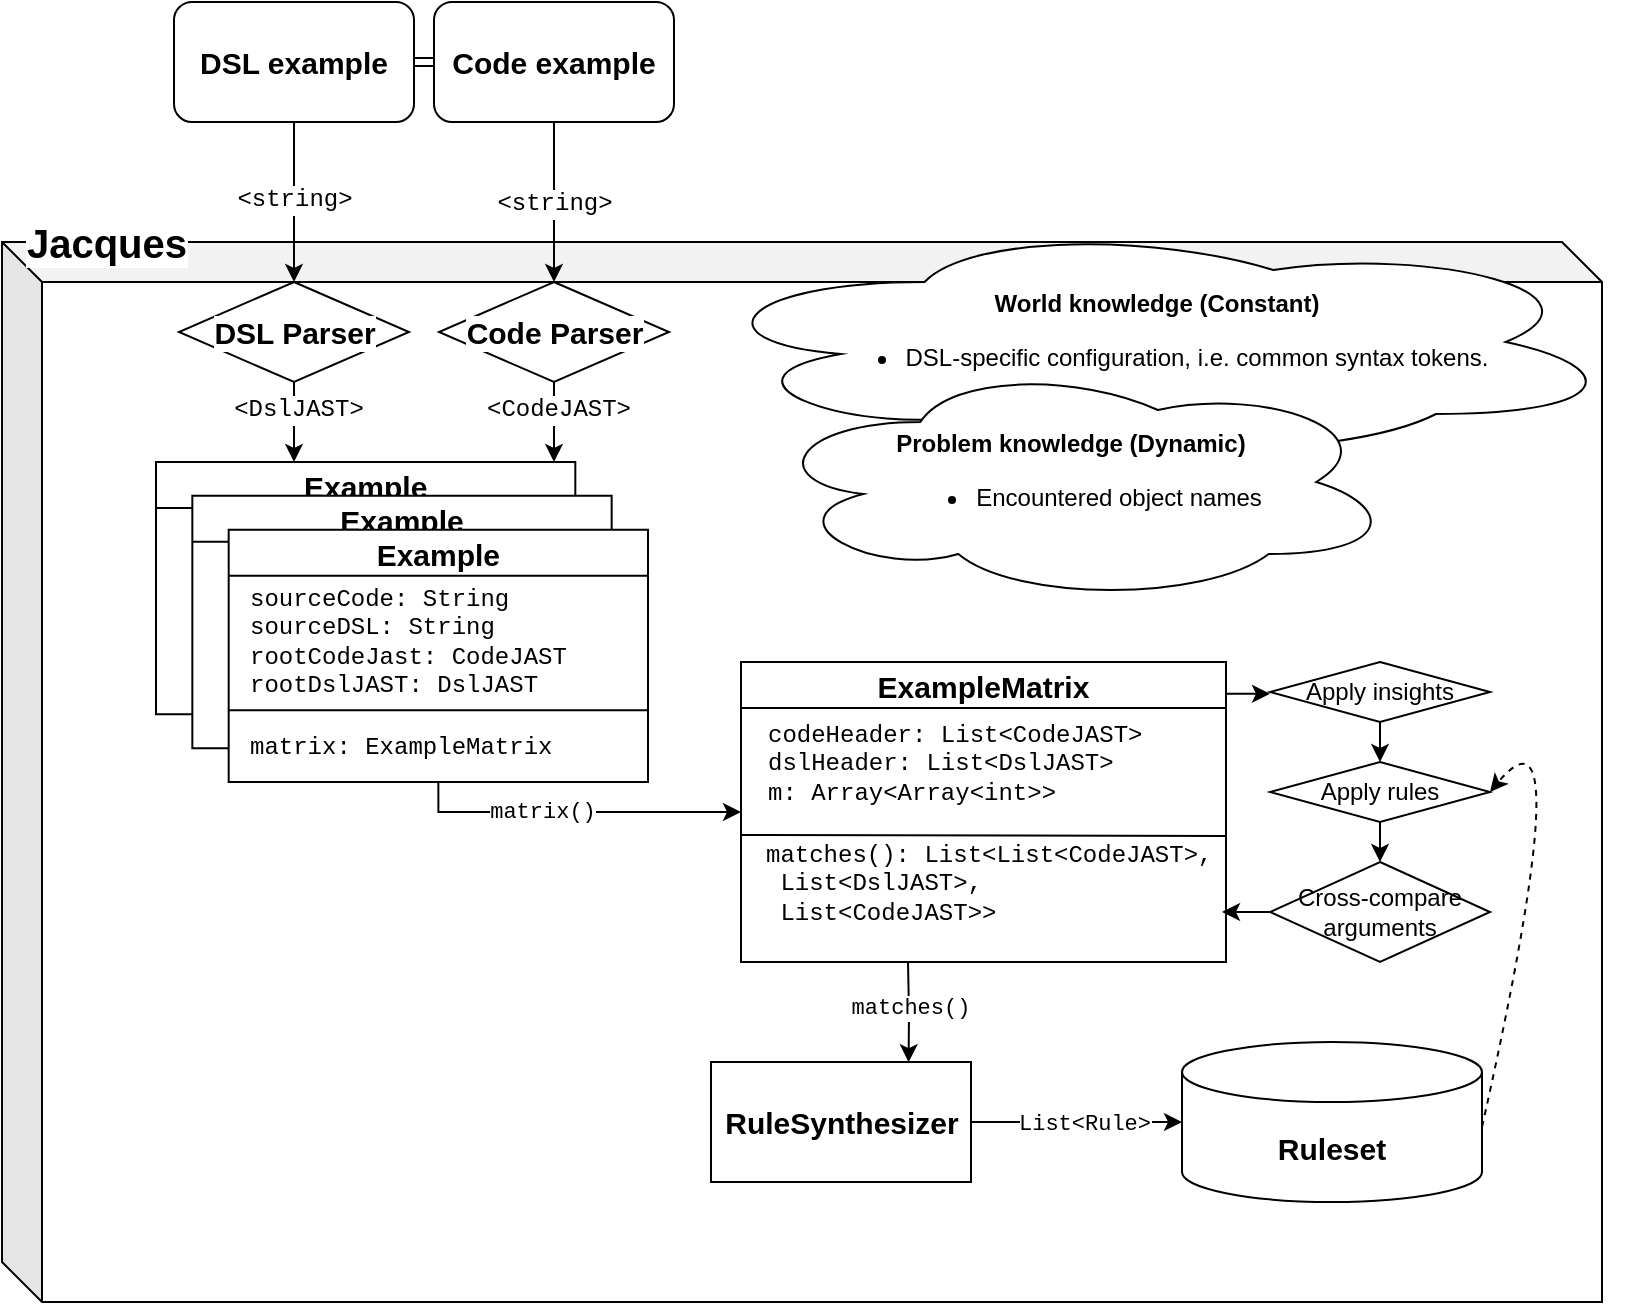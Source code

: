 <mxfile version="20.5.3" type="github">
  <diagram id="MzWI8Xbqk4ogClHRenAQ" name="Page-1">
    <mxGraphModel dx="946" dy="615" grid="1" gridSize="10" guides="1" tooltips="1" connect="1" arrows="1" fold="1" page="1" pageScale="1" pageWidth="850" pageHeight="1100" math="0" shadow="0">
      <root>
        <mxCell id="0" />
        <mxCell id="1" parent="0" />
        <mxCell id="j6rCjOf4KR4LdH4R0Cua-5" value="" style="shape=cube;whiteSpace=wrap;html=1;boundedLbl=1;backgroundOutline=0;darkOpacity=0.05;darkOpacity2=0.1;rotatable=0;cloneable=0;deletable=1;resizable=0;movable=0;recursiveResize=0;allowArrows=0;connectable=0;" parent="1" vertex="1">
          <mxGeometry x="40" y="160" width="800" height="530" as="geometry" />
        </mxCell>
        <mxCell id="j6rCjOf4KR4LdH4R0Cua-7" value="Jacques" style="text;html=1;align=center;verticalAlign=middle;resizable=0;points=[];autosize=1;strokeColor=none;fillColor=none;fontStyle=1;horizontal=1;fontSize=20;labelBackgroundColor=default;shadow=0;rounded=0;fontFamily=Helvetica;" parent="1" vertex="1">
          <mxGeometry x="42" y="140" width="100" height="40" as="geometry" />
        </mxCell>
        <mxCell id="j6rCjOf4KR4LdH4R0Cua-9" value="&lt;div style=&quot;font-size: 15px;&quot;&gt;Ruleset&lt;br style=&quot;font-size: 15px;&quot;&gt;&lt;/div&gt;" style="shape=cylinder3;whiteSpace=wrap;html=1;boundedLbl=1;backgroundOutline=1;size=15;rounded=0;shadow=0;labelBackgroundColor=default;fontSize=15;fontFamily=Helvetica;fontStyle=1" parent="1" vertex="1">
          <mxGeometry x="630" y="560" width="150" height="80" as="geometry" />
        </mxCell>
        <mxCell id="j6rCjOf4KR4LdH4R0Cua-10" value="DSL example" style="rounded=1;whiteSpace=wrap;html=1;shadow=0;labelBackgroundColor=default;fontSize=15;fontFamily=Helvetica;fontStyle=1" parent="1" vertex="1">
          <mxGeometry x="126" y="40" width="120" height="60" as="geometry" />
        </mxCell>
        <mxCell id="j6rCjOf4KR4LdH4R0Cua-17" style="edgeStyle=orthogonalEdgeStyle;shape=link;rounded=0;orthogonalLoop=1;jettySize=auto;html=1;entryX=1;entryY=0.5;entryDx=0;entryDy=0;fontSize=20;strokeWidth=1;" parent="1" source="j6rCjOf4KR4LdH4R0Cua-11" target="j6rCjOf4KR4LdH4R0Cua-10" edge="1">
          <mxGeometry relative="1" as="geometry" />
        </mxCell>
        <mxCell id="j6rCjOf4KR4LdH4R0Cua-11" value="Code example" style="rounded=1;whiteSpace=wrap;html=1;shadow=0;labelBackgroundColor=default;fontSize=15;fontFamily=Helvetica;fontStyle=1" parent="1" vertex="1">
          <mxGeometry x="256" y="40" width="120" height="60" as="geometry" />
        </mxCell>
        <mxCell id="j6rCjOf4KR4LdH4R0Cua-12" value="&amp;lt;&lt;font style=&quot;font-size: 12px;&quot;&gt;string&amp;gt;&lt;/font&gt;" style="endArrow=classic;html=1;rounded=0;fontSize=12;exitX=0.5;exitY=1;exitDx=0;exitDy=0;entryX=0.5;entryY=0;entryDx=0;entryDy=0;verticalAlign=middle;fontFamily=Courier New;fontStyle=0" parent="1" source="j6rCjOf4KR4LdH4R0Cua-10" target="j6rCjOf4KR4LdH4R0Cua-19" edge="1">
          <mxGeometry x="-0.025" width="50" height="50" relative="1" as="geometry">
            <mxPoint x="206" y="320" as="sourcePoint" />
            <mxPoint x="162.3" y="240.16" as="targetPoint" />
            <mxPoint as="offset" />
          </mxGeometry>
        </mxCell>
        <mxCell id="j6rCjOf4KR4LdH4R0Cua-13" value="" style="endArrow=classic;html=1;rounded=0;fontSize=20;exitX=0.5;exitY=1;exitDx=0;exitDy=0;entryX=0.5;entryY=0;entryDx=0;entryDy=0;" parent="1" source="j6rCjOf4KR4LdH4R0Cua-11" target="j6rCjOf4KR4LdH4R0Cua-20" edge="1">
          <mxGeometry width="50" height="50" relative="1" as="geometry">
            <mxPoint x="330.5" y="100.0" as="sourcePoint" />
            <mxPoint x="330.8" y="238.18" as="targetPoint" />
          </mxGeometry>
        </mxCell>
        <mxCell id="j6rCjOf4KR4LdH4R0Cua-23" value="&amp;lt;string&amp;gt;" style="edgeLabel;html=1;align=center;verticalAlign=middle;resizable=0;points=[];fontSize=12;fontFamily=Courier New;fontStyle=0" parent="j6rCjOf4KR4LdH4R0Cua-13" vertex="1" connectable="0">
          <mxGeometry x="-0.241" y="1" relative="1" as="geometry">
            <mxPoint x="-1" y="10" as="offset" />
          </mxGeometry>
        </mxCell>
        <mxCell id="j6rCjOf4KR4LdH4R0Cua-28" value="" style="edgeStyle=orthogonalEdgeStyle;rounded=0;orthogonalLoop=1;jettySize=auto;html=1;fontFamily=Courier New;fontSize=12;strokeWidth=1;" parent="1" source="j6rCjOf4KR4LdH4R0Cua-19" edge="1">
          <mxGeometry relative="1" as="geometry">
            <mxPoint x="186" y="270" as="targetPoint" />
          </mxGeometry>
        </mxCell>
        <mxCell id="j6rCjOf4KR4LdH4R0Cua-33" value="&amp;lt;DslJAST&amp;gt;" style="edgeLabel;html=1;align=center;verticalAlign=middle;resizable=0;points=[];fontSize=12;fontFamily=Courier New;fontStyle=0" parent="j6rCjOf4KR4LdH4R0Cua-28" vertex="1" connectable="0">
          <mxGeometry x="-0.327" y="2" relative="1" as="geometry">
            <mxPoint as="offset" />
          </mxGeometry>
        </mxCell>
        <mxCell id="j6rCjOf4KR4LdH4R0Cua-19" value="DSL Parser" style="rhombus;whiteSpace=wrap;html=1;rounded=0;shadow=0;labelBackgroundColor=default;fontSize=15;fontFamily=Helvetica;fontStyle=1;fillColor=none;" parent="1" vertex="1">
          <mxGeometry x="128.5" y="180" width="115" height="50" as="geometry" />
        </mxCell>
        <mxCell id="j6rCjOf4KR4LdH4R0Cua-27" value="" style="edgeStyle=orthogonalEdgeStyle;rounded=0;orthogonalLoop=1;jettySize=auto;html=1;fontFamily=Courier New;fontSize=12;strokeWidth=1;" parent="1" source="j6rCjOf4KR4LdH4R0Cua-20" edge="1">
          <mxGeometry relative="1" as="geometry">
            <mxPoint x="316" y="270" as="targetPoint" />
          </mxGeometry>
        </mxCell>
        <mxCell id="j6rCjOf4KR4LdH4R0Cua-34" value="&amp;lt;CodeJAST&amp;gt;" style="edgeLabel;html=1;align=center;verticalAlign=middle;resizable=0;points=[];fontSize=12;fontFamily=Courier New;fontStyle=0" parent="j6rCjOf4KR4LdH4R0Cua-27" vertex="1" connectable="0">
          <mxGeometry x="-0.343" y="2" relative="1" as="geometry">
            <mxPoint as="offset" />
          </mxGeometry>
        </mxCell>
        <mxCell id="j6rCjOf4KR4LdH4R0Cua-20" value="&lt;span style=&quot;background-color: transparent;&quot;&gt;Code Parser&lt;/span&gt;" style="rhombus;whiteSpace=wrap;html=1;rounded=0;shadow=0;labelBackgroundColor=default;fontSize=15;fontFamily=Helvetica;fontStyle=1;fillColor=none;" parent="1" vertex="1">
          <mxGeometry x="258.5" y="180" width="115" height="50" as="geometry" />
        </mxCell>
        <mxCell id="rY513LM-Vtfgfo_wqPMt-31" style="edgeStyle=orthogonalEdgeStyle;rounded=0;orthogonalLoop=1;jettySize=auto;html=1;fontFamily=Courier New;" parent="1" source="HDfJS3hetedEApgrcwt5-2" edge="1">
          <mxGeometry relative="1" as="geometry">
            <mxPoint x="630" y="600" as="targetPoint" />
          </mxGeometry>
        </mxCell>
        <mxCell id="rY513LM-Vtfgfo_wqPMt-32" value="List&amp;lt;Rule&amp;gt;" style="edgeLabel;html=1;align=center;verticalAlign=middle;resizable=0;points=[];fontFamily=Courier New;" parent="rY513LM-Vtfgfo_wqPMt-31" vertex="1" connectable="0">
          <mxGeometry x="-0.004" y="3" relative="1" as="geometry">
            <mxPoint as="offset" />
          </mxGeometry>
        </mxCell>
        <mxCell id="HDfJS3hetedEApgrcwt5-2" value="&lt;font style=&quot;font-size: 15px;&quot;&gt;&lt;b&gt;RuleSynthesizer&lt;br&gt;&lt;/b&gt;&lt;/font&gt;" style="rounded=0;whiteSpace=wrap;html=1;" parent="1" vertex="1">
          <mxGeometry x="394.5" y="570" width="130" height="60" as="geometry" />
        </mxCell>
        <mxCell id="rY513LM-Vtfgfo_wqPMt-4" value="" style="group" parent="1" vertex="1" connectable="0">
          <mxGeometry x="409.5" y="370" width="242.5" height="150" as="geometry" />
        </mxCell>
        <mxCell id="j6rCjOf4KR4LdH4R0Cua-35" value="ExampleMatrix" style="swimlane;rounded=0;shadow=0;labelBackgroundColor=default;fontFamily=Helvetica;fontSize=15;fontStyle=1" parent="rY513LM-Vtfgfo_wqPMt-4" vertex="1">
          <mxGeometry width="242.5" height="150" as="geometry">
            <mxRectangle x="397.5" y="270" width="120" height="30" as="alternateBounds" />
          </mxGeometry>
        </mxCell>
        <mxCell id="rY513LM-Vtfgfo_wqPMt-1" value="&lt;div&gt;codeHeader: List&amp;lt;CodeJAST&amp;gt;&lt;/div&gt;&lt;div&gt;dslHeader: List&amp;lt;DslJAST&amp;gt;&lt;/div&gt;&lt;div&gt;m: Array&amp;lt;Array&amp;lt;int&amp;gt;&amp;gt;&lt;br&gt;&lt;/div&gt;" style="text;html=1;strokeColor=none;fillColor=none;align=left;verticalAlign=top;whiteSpace=wrap;rounded=0;labelBackgroundColor=none;fontFamily=Courier New;" parent="j6rCjOf4KR4LdH4R0Cua-35" vertex="1">
          <mxGeometry x="11.124" y="23" width="193.555" height="60" as="geometry" />
        </mxCell>
        <mxCell id="rY513LM-Vtfgfo_wqPMt-2" value="" style="endArrow=none;html=1;rounded=0;fontFamily=Courier New;exitX=0;exitY=0.75;exitDx=0;exitDy=0;" parent="rY513LM-Vtfgfo_wqPMt-4" edge="1">
          <mxGeometry width="50" height="50" relative="1" as="geometry">
            <mxPoint y="86.5" as="sourcePoint" />
            <mxPoint x="242.5" y="87" as="targetPoint" />
          </mxGeometry>
        </mxCell>
        <mxCell id="rY513LM-Vtfgfo_wqPMt-3" value="&lt;div&gt;matches(): List&amp;lt;List&amp;lt;CodeJAST&amp;gt;,&lt;/div&gt;&lt;div&gt;&lt;span style=&quot;white-space: pre;&quot;&gt; &lt;/span&gt;List&amp;lt;DslJAST&amp;gt;,&lt;/div&gt;&lt;div&gt;&lt;span style=&quot;white-space: pre;&quot;&gt; &lt;/span&gt;List&amp;lt;CodeJAST&amp;gt;&amp;gt;&lt;br&gt;&lt;/div&gt;" style="text;html=1;strokeColor=none;fillColor=none;align=left;verticalAlign=top;whiteSpace=wrap;rounded=0;labelBackgroundColor=none;fontFamily=Courier New;" parent="rY513LM-Vtfgfo_wqPMt-4" vertex="1">
          <mxGeometry x="10.01" y="83" width="229.99" height="60" as="geometry" />
        </mxCell>
        <mxCell id="rY513LM-Vtfgfo_wqPMt-16" style="edgeStyle=orthogonalEdgeStyle;rounded=0;orthogonalLoop=1;jettySize=auto;html=1;exitX=0.5;exitY=1;exitDx=0;exitDy=0;entryX=0.5;entryY=0;entryDx=0;entryDy=0;fontFamily=Helvetica;" parent="1" source="rY513LM-Vtfgfo_wqPMt-7" target="rY513LM-Vtfgfo_wqPMt-10" edge="1">
          <mxGeometry relative="1" as="geometry" />
        </mxCell>
        <mxCell id="rY513LM-Vtfgfo_wqPMt-7" value="&lt;font face=&quot;Helvetica&quot;&gt;Apply insights&lt;/font&gt;" style="rhombus;whiteSpace=wrap;html=1;labelBackgroundColor=none;fontFamily=Courier New;fillColor=default;" parent="1" vertex="1">
          <mxGeometry x="674" y="370" width="110" height="30" as="geometry" />
        </mxCell>
        <mxCell id="rY513LM-Vtfgfo_wqPMt-17" style="edgeStyle=orthogonalEdgeStyle;rounded=0;orthogonalLoop=1;jettySize=auto;html=1;exitX=0.5;exitY=1;exitDx=0;exitDy=0;entryX=0.5;entryY=0;entryDx=0;entryDy=0;fontFamily=Helvetica;" parent="1" source="rY513LM-Vtfgfo_wqPMt-10" target="rY513LM-Vtfgfo_wqPMt-11" edge="1">
          <mxGeometry relative="1" as="geometry" />
        </mxCell>
        <mxCell id="rY513LM-Vtfgfo_wqPMt-10" value="&lt;font face=&quot;Helvetica&quot;&gt;Apply rules&lt;/font&gt;" style="rhombus;whiteSpace=wrap;html=1;labelBackgroundColor=none;fontFamily=Courier New;fillColor=default;" parent="1" vertex="1">
          <mxGeometry x="674" y="420" width="110" height="30" as="geometry" />
        </mxCell>
        <mxCell id="rY513LM-Vtfgfo_wqPMt-25" style="edgeStyle=orthogonalEdgeStyle;rounded=0;orthogonalLoop=1;jettySize=auto;html=1;fontFamily=Helvetica;" parent="1" source="rY513LM-Vtfgfo_wqPMt-11" edge="1">
          <mxGeometry relative="1" as="geometry">
            <mxPoint x="650" y="495" as="targetPoint" />
            <Array as="points">
              <mxPoint x="670" y="495" />
              <mxPoint x="670" y="495" />
            </Array>
          </mxGeometry>
        </mxCell>
        <mxCell id="rY513LM-Vtfgfo_wqPMt-11" value="&lt;div&gt;Cross-compare&lt;/div&gt;&lt;div&gt;arguments&lt;br&gt;&lt;/div&gt;" style="rhombus;whiteSpace=wrap;html=1;labelBackgroundColor=none;fontFamily=Helvetica;fillColor=default;verticalAlign=middle;horizontal=1;" parent="1" vertex="1">
          <mxGeometry x="674" y="470" width="110" height="50" as="geometry" />
        </mxCell>
        <mxCell id="rY513LM-Vtfgfo_wqPMt-13" style="edgeStyle=orthogonalEdgeStyle;rounded=0;orthogonalLoop=1;jettySize=auto;html=1;entryX=0;entryY=0.5;entryDx=0;entryDy=0;fontFamily=Helvetica;exitX=0.998;exitY=0.106;exitDx=0;exitDy=0;exitPerimeter=0;" parent="1" source="j6rCjOf4KR4LdH4R0Cua-35" target="rY513LM-Vtfgfo_wqPMt-7" edge="1">
          <mxGeometry relative="1" as="geometry">
            <mxPoint x="640" y="295" as="sourcePoint" />
          </mxGeometry>
        </mxCell>
        <mxCell id="rY513LM-Vtfgfo_wqPMt-27" style="edgeStyle=orthogonalEdgeStyle;rounded=0;orthogonalLoop=1;jettySize=auto;html=1;entryX=0.76;entryY=0.002;entryDx=0;entryDy=0;fontFamily=Helvetica;entryPerimeter=0;" parent="1" target="HDfJS3hetedEApgrcwt5-2" edge="1">
          <mxGeometry relative="1" as="geometry">
            <mxPoint x="493" y="520" as="sourcePoint" />
          </mxGeometry>
        </mxCell>
        <mxCell id="rY513LM-Vtfgfo_wqPMt-28" value="matches()" style="edgeLabel;html=1;align=center;verticalAlign=middle;resizable=0;points=[];fontFamily=Courier New;" parent="rY513LM-Vtfgfo_wqPMt-27" vertex="1" connectable="0">
          <mxGeometry x="-0.081" relative="1" as="geometry">
            <mxPoint as="offset" />
          </mxGeometry>
        </mxCell>
        <mxCell id="rY513LM-Vtfgfo_wqPMt-29" value="" style="curved=1;endArrow=classic;html=1;rounded=0;fontFamily=Courier New;exitX=1;exitY=0;exitDx=0;exitDy=42.5;exitPerimeter=0;entryX=1;entryY=0.5;entryDx=0;entryDy=0;dashed=1;" parent="1" source="j6rCjOf4KR4LdH4R0Cua-9" target="rY513LM-Vtfgfo_wqPMt-10" edge="1">
          <mxGeometry width="50" height="50" relative="1" as="geometry">
            <mxPoint x="460" y="500" as="sourcePoint" />
            <mxPoint x="510" y="450" as="targetPoint" />
            <Array as="points">
              <mxPoint x="830" y="380" />
            </Array>
          </mxGeometry>
        </mxCell>
        <mxCell id="rY513LM-Vtfgfo_wqPMt-42" value="" style="group" parent="1" vertex="1" connectable="0">
          <mxGeometry x="117" y="270" width="246" height="160" as="geometry" />
        </mxCell>
        <mxCell id="rY513LM-Vtfgfo_wqPMt-33" value="" style="group" parent="rY513LM-Vtfgfo_wqPMt-42" vertex="1" connectable="0">
          <mxGeometry width="209.659" height="126.179" as="geometry" />
        </mxCell>
        <mxCell id="rY513LM-Vtfgfo_wqPMt-34" value="Example" style="swimlane;rounded=0;shadow=0;labelBackgroundColor=default;fontFamily=Helvetica;fontSize=15;fontStyle=1" parent="rY513LM-Vtfgfo_wqPMt-33" vertex="1">
          <mxGeometry width="209.659" height="126.179" as="geometry">
            <mxRectangle x="397.5" y="270" width="120" height="30" as="alternateBounds" />
          </mxGeometry>
        </mxCell>
        <mxCell id="rY513LM-Vtfgfo_wqPMt-38" value="" style="group;fillColor=default;" parent="rY513LM-Vtfgfo_wqPMt-42" vertex="1" connectable="0">
          <mxGeometry x="18.17" y="16.911" width="209.659" height="126.179" as="geometry" />
        </mxCell>
        <mxCell id="rY513LM-Vtfgfo_wqPMt-39" value="Example" style="swimlane;rounded=0;shadow=0;labelBackgroundColor=default;fontFamily=Helvetica;fontSize=15;fontStyle=1" parent="rY513LM-Vtfgfo_wqPMt-38" vertex="1">
          <mxGeometry width="209.659" height="126.179" as="geometry">
            <mxRectangle x="397.5" y="270" width="120" height="30" as="alternateBounds" />
          </mxGeometry>
        </mxCell>
        <mxCell id="rY513LM-Vtfgfo_wqPMt-40" value="" style="group;fillColor=default;" parent="rY513LM-Vtfgfo_wqPMt-42" vertex="1" connectable="0">
          <mxGeometry x="36.341" y="33.821" width="209.659" height="126.179" as="geometry" />
        </mxCell>
        <mxCell id="rY513LM-Vtfgfo_wqPMt-41" value="Example" style="swimlane;rounded=0;shadow=0;labelBackgroundColor=default;fontFamily=Helvetica;fontSize=15;fontStyle=1" parent="rY513LM-Vtfgfo_wqPMt-40" vertex="1">
          <mxGeometry width="209.659" height="126.179" as="geometry">
            <mxRectangle x="397.5" y="270" width="120" height="30" as="alternateBounds" />
          </mxGeometry>
        </mxCell>
        <mxCell id="rY513LM-Vtfgfo_wqPMt-51" value="&lt;div&gt;sourceCode: String&lt;/div&gt;&lt;div&gt;sourceDSL: String&lt;/div&gt;&lt;div&gt;rootCodeJast: CodeJAST&lt;/div&gt;&lt;div&gt;rootDslJAST: DslJAST&lt;br&gt;&lt;/div&gt;" style="text;html=1;strokeColor=none;fillColor=none;align=left;verticalAlign=top;whiteSpace=wrap;rounded=0;labelBackgroundColor=none;fontFamily=Courier New;" parent="rY513LM-Vtfgfo_wqPMt-41" vertex="1">
          <mxGeometry x="8.386" y="20.909" width="201.273" height="48.364" as="geometry" />
        </mxCell>
        <mxCell id="rY513LM-Vtfgfo_wqPMt-50" value="" style="endArrow=none;html=1;rounded=0;fontFamily=Courier New;entryX=1;entryY=0.75;entryDx=0;entryDy=0;exitX=0;exitY=0.75;exitDx=0;exitDy=0;" parent="rY513LM-Vtfgfo_wqPMt-40" edge="1">
          <mxGeometry width="50" height="50" relative="1" as="geometry">
            <mxPoint y="90.271" as="sourcePoint" />
            <mxPoint x="209.659" y="90.271" as="targetPoint" />
          </mxGeometry>
        </mxCell>
        <mxCell id="rY513LM-Vtfgfo_wqPMt-45" value="" style="group" parent="1" vertex="1" connectable="0">
          <mxGeometry x="385" y="150" width="465" height="190" as="geometry" />
        </mxCell>
        <mxCell id="j6rCjOf4KR4LdH4R0Cua-2" value="&lt;div align=&quot;center&quot;&gt;&lt;b&gt;World knowledge (Constant)&lt;br&gt;&lt;/b&gt;&lt;/div&gt;&lt;div align=&quot;left&quot;&gt;&lt;ul&gt;&lt;li&gt;DSL-specific configuration, i.e. common syntax tokens.&lt;br&gt;&lt;/li&gt;&lt;/ul&gt;&lt;/div&gt;" style="ellipse;shape=cloud;whiteSpace=wrap;html=1;align=center;fontFamily=Helvetica;" parent="rY513LM-Vtfgfo_wqPMt-45" vertex="1">
          <mxGeometry width="465" height="120" as="geometry" />
        </mxCell>
        <mxCell id="j6rCjOf4KR4LdH4R0Cua-3" value="&lt;div align=&quot;left&quot;&gt;&lt;b&gt;Problem knowledge (Dynamic)&lt;/b&gt;&lt;br&gt;&lt;ul&gt;&lt;li&gt;Encountered object names&lt;/li&gt;&lt;/ul&gt;&lt;/div&gt;" style="ellipse;shape=cloud;whiteSpace=wrap;html=1;align=center;fontFamily=Helvetica;" parent="rY513LM-Vtfgfo_wqPMt-45" vertex="1">
          <mxGeometry x="35" y="70" width="316.71" height="120" as="geometry" />
        </mxCell>
        <mxCell id="rY513LM-Vtfgfo_wqPMt-48" value="" style="endArrow=classic;html=1;rounded=0;fontFamily=Courier New;exitX=0.5;exitY=1;exitDx=0;exitDy=0;entryX=0;entryY=0.5;entryDx=0;entryDy=0;edgeStyle=orthogonalEdgeStyle;" parent="1" source="rY513LM-Vtfgfo_wqPMt-41" target="j6rCjOf4KR4LdH4R0Cua-35" edge="1">
          <mxGeometry width="50" height="50" relative="1" as="geometry">
            <mxPoint x="390" y="450" as="sourcePoint" />
            <mxPoint x="440" y="367" as="targetPoint" />
          </mxGeometry>
        </mxCell>
        <mxCell id="rY513LM-Vtfgfo_wqPMt-49" value="matrix()" style="edgeLabel;html=1;align=center;verticalAlign=middle;resizable=0;points=[];fontFamily=Courier New;" parent="rY513LM-Vtfgfo_wqPMt-48" vertex="1" connectable="0">
          <mxGeometry x="-0.202" relative="1" as="geometry">
            <mxPoint as="offset" />
          </mxGeometry>
        </mxCell>
        <mxCell id="rY513LM-Vtfgfo_wqPMt-52" value="matrix: ExampleMatrix" style="text;html=1;strokeColor=none;fillColor=none;align=left;verticalAlign=top;whiteSpace=wrap;rounded=0;labelBackgroundColor=none;fontFamily=Courier New;" parent="1" vertex="1">
          <mxGeometry x="161.73" y="398.64" width="201.27" height="28.36" as="geometry" />
        </mxCell>
      </root>
    </mxGraphModel>
  </diagram>
</mxfile>
